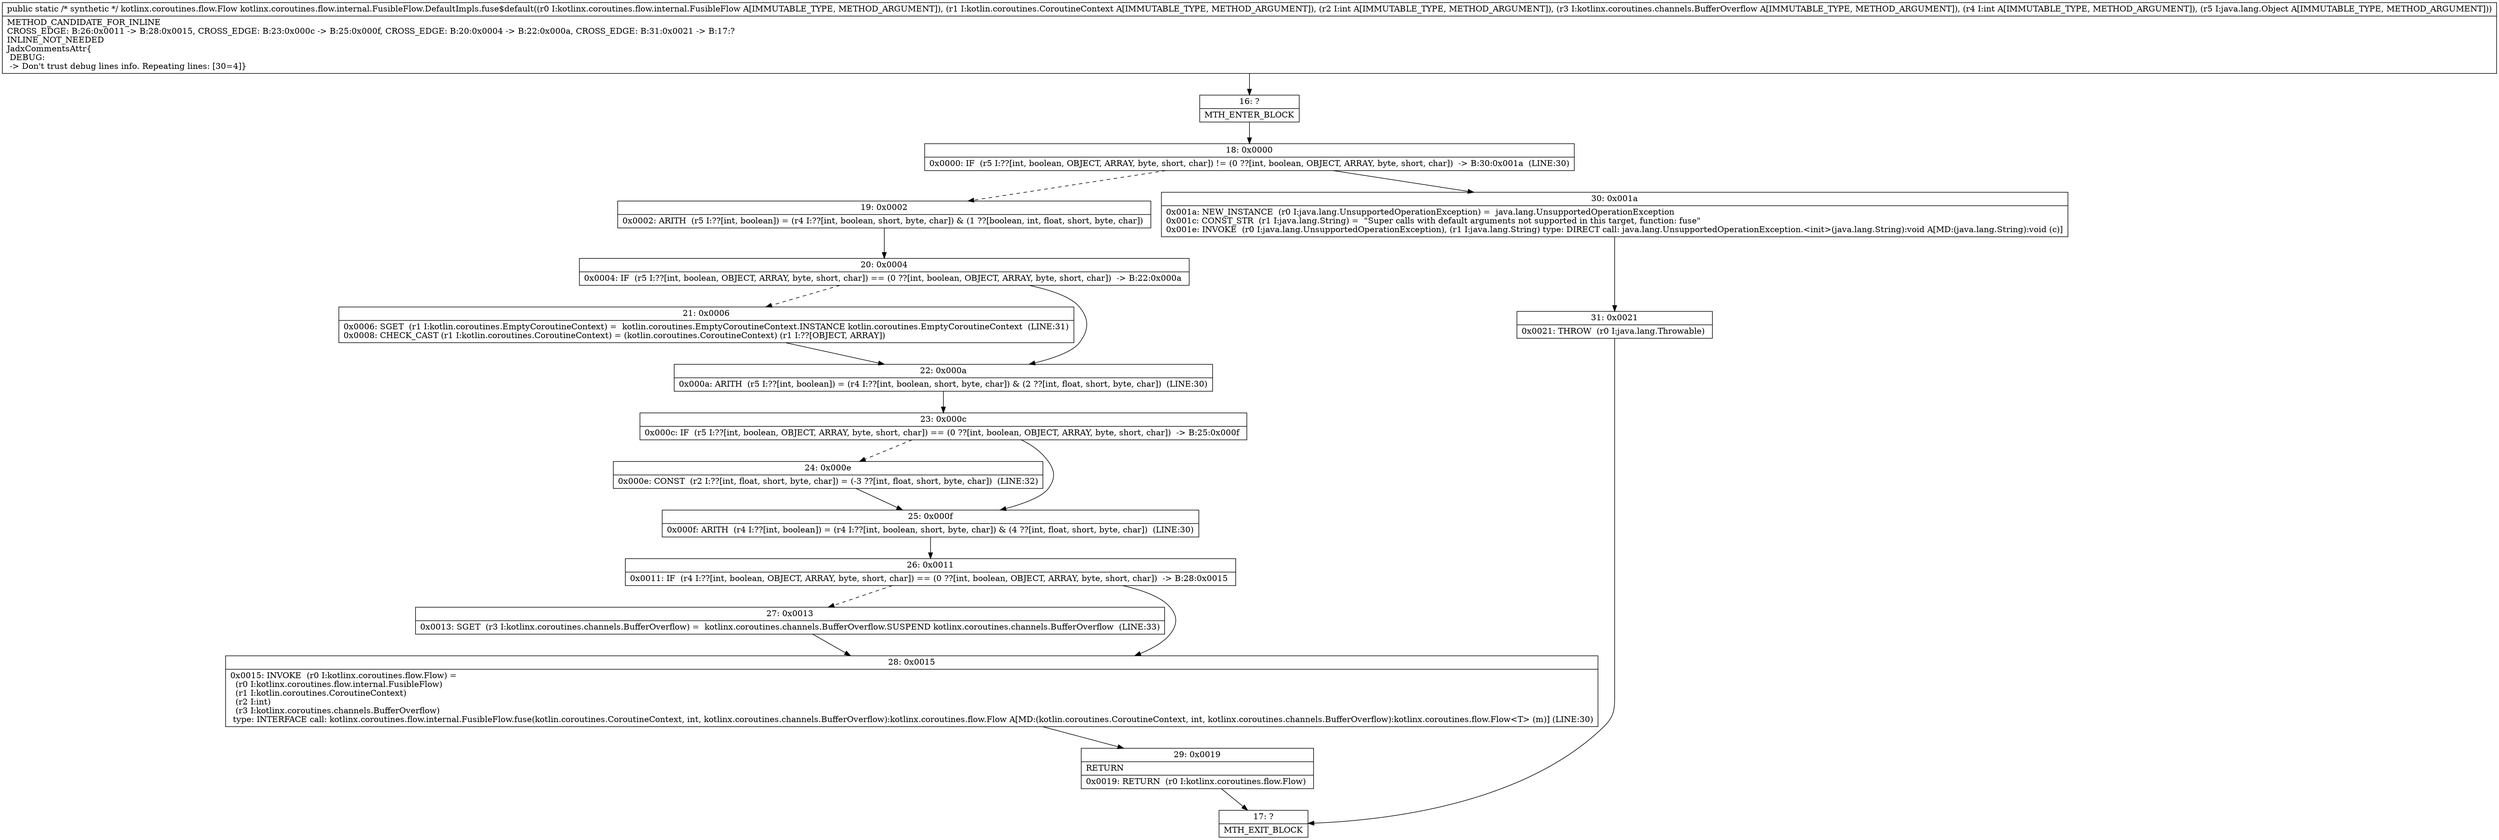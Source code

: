 digraph "CFG forkotlinx.coroutines.flow.internal.FusibleFlow.DefaultImpls.fuse$default(Lkotlinx\/coroutines\/flow\/internal\/FusibleFlow;Lkotlin\/coroutines\/CoroutineContext;ILkotlinx\/coroutines\/channels\/BufferOverflow;ILjava\/lang\/Object;)Lkotlinx\/coroutines\/flow\/Flow;" {
Node_16 [shape=record,label="{16\:\ ?|MTH_ENTER_BLOCK\l}"];
Node_18 [shape=record,label="{18\:\ 0x0000|0x0000: IF  (r5 I:??[int, boolean, OBJECT, ARRAY, byte, short, char]) != (0 ??[int, boolean, OBJECT, ARRAY, byte, short, char])  \-\> B:30:0x001a  (LINE:30)\l}"];
Node_19 [shape=record,label="{19\:\ 0x0002|0x0002: ARITH  (r5 I:??[int, boolean]) = (r4 I:??[int, boolean, short, byte, char]) & (1 ??[boolean, int, float, short, byte, char]) \l}"];
Node_20 [shape=record,label="{20\:\ 0x0004|0x0004: IF  (r5 I:??[int, boolean, OBJECT, ARRAY, byte, short, char]) == (0 ??[int, boolean, OBJECT, ARRAY, byte, short, char])  \-\> B:22:0x000a \l}"];
Node_21 [shape=record,label="{21\:\ 0x0006|0x0006: SGET  (r1 I:kotlin.coroutines.EmptyCoroutineContext) =  kotlin.coroutines.EmptyCoroutineContext.INSTANCE kotlin.coroutines.EmptyCoroutineContext  (LINE:31)\l0x0008: CHECK_CAST (r1 I:kotlin.coroutines.CoroutineContext) = (kotlin.coroutines.CoroutineContext) (r1 I:??[OBJECT, ARRAY]) \l}"];
Node_22 [shape=record,label="{22\:\ 0x000a|0x000a: ARITH  (r5 I:??[int, boolean]) = (r4 I:??[int, boolean, short, byte, char]) & (2 ??[int, float, short, byte, char])  (LINE:30)\l}"];
Node_23 [shape=record,label="{23\:\ 0x000c|0x000c: IF  (r5 I:??[int, boolean, OBJECT, ARRAY, byte, short, char]) == (0 ??[int, boolean, OBJECT, ARRAY, byte, short, char])  \-\> B:25:0x000f \l}"];
Node_24 [shape=record,label="{24\:\ 0x000e|0x000e: CONST  (r2 I:??[int, float, short, byte, char]) = (\-3 ??[int, float, short, byte, char])  (LINE:32)\l}"];
Node_25 [shape=record,label="{25\:\ 0x000f|0x000f: ARITH  (r4 I:??[int, boolean]) = (r4 I:??[int, boolean, short, byte, char]) & (4 ??[int, float, short, byte, char])  (LINE:30)\l}"];
Node_26 [shape=record,label="{26\:\ 0x0011|0x0011: IF  (r4 I:??[int, boolean, OBJECT, ARRAY, byte, short, char]) == (0 ??[int, boolean, OBJECT, ARRAY, byte, short, char])  \-\> B:28:0x0015 \l}"];
Node_27 [shape=record,label="{27\:\ 0x0013|0x0013: SGET  (r3 I:kotlinx.coroutines.channels.BufferOverflow) =  kotlinx.coroutines.channels.BufferOverflow.SUSPEND kotlinx.coroutines.channels.BufferOverflow  (LINE:33)\l}"];
Node_28 [shape=record,label="{28\:\ 0x0015|0x0015: INVOKE  (r0 I:kotlinx.coroutines.flow.Flow) = \l  (r0 I:kotlinx.coroutines.flow.internal.FusibleFlow)\l  (r1 I:kotlin.coroutines.CoroutineContext)\l  (r2 I:int)\l  (r3 I:kotlinx.coroutines.channels.BufferOverflow)\l type: INTERFACE call: kotlinx.coroutines.flow.internal.FusibleFlow.fuse(kotlin.coroutines.CoroutineContext, int, kotlinx.coroutines.channels.BufferOverflow):kotlinx.coroutines.flow.Flow A[MD:(kotlin.coroutines.CoroutineContext, int, kotlinx.coroutines.channels.BufferOverflow):kotlinx.coroutines.flow.Flow\<T\> (m)] (LINE:30)\l}"];
Node_29 [shape=record,label="{29\:\ 0x0019|RETURN\l|0x0019: RETURN  (r0 I:kotlinx.coroutines.flow.Flow) \l}"];
Node_17 [shape=record,label="{17\:\ ?|MTH_EXIT_BLOCK\l}"];
Node_30 [shape=record,label="{30\:\ 0x001a|0x001a: NEW_INSTANCE  (r0 I:java.lang.UnsupportedOperationException) =  java.lang.UnsupportedOperationException \l0x001c: CONST_STR  (r1 I:java.lang.String) =  \"Super calls with default arguments not supported in this target, function: fuse\" \l0x001e: INVOKE  (r0 I:java.lang.UnsupportedOperationException), (r1 I:java.lang.String) type: DIRECT call: java.lang.UnsupportedOperationException.\<init\>(java.lang.String):void A[MD:(java.lang.String):void (c)]\l}"];
Node_31 [shape=record,label="{31\:\ 0x0021|0x0021: THROW  (r0 I:java.lang.Throwable) \l}"];
MethodNode[shape=record,label="{public static \/* synthetic *\/ kotlinx.coroutines.flow.Flow kotlinx.coroutines.flow.internal.FusibleFlow.DefaultImpls.fuse$default((r0 I:kotlinx.coroutines.flow.internal.FusibleFlow A[IMMUTABLE_TYPE, METHOD_ARGUMENT]), (r1 I:kotlin.coroutines.CoroutineContext A[IMMUTABLE_TYPE, METHOD_ARGUMENT]), (r2 I:int A[IMMUTABLE_TYPE, METHOD_ARGUMENT]), (r3 I:kotlinx.coroutines.channels.BufferOverflow A[IMMUTABLE_TYPE, METHOD_ARGUMENT]), (r4 I:int A[IMMUTABLE_TYPE, METHOD_ARGUMENT]), (r5 I:java.lang.Object A[IMMUTABLE_TYPE, METHOD_ARGUMENT]))  | METHOD_CANDIDATE_FOR_INLINE\lCROSS_EDGE: B:26:0x0011 \-\> B:28:0x0015, CROSS_EDGE: B:23:0x000c \-\> B:25:0x000f, CROSS_EDGE: B:20:0x0004 \-\> B:22:0x000a, CROSS_EDGE: B:31:0x0021 \-\> B:17:?\lINLINE_NOT_NEEDED\lJadxCommentsAttr\{\l DEBUG: \l \-\> Don't trust debug lines info. Repeating lines: [30=4]\}\l}"];
MethodNode -> Node_16;Node_16 -> Node_18;
Node_18 -> Node_19[style=dashed];
Node_18 -> Node_30;
Node_19 -> Node_20;
Node_20 -> Node_21[style=dashed];
Node_20 -> Node_22;
Node_21 -> Node_22;
Node_22 -> Node_23;
Node_23 -> Node_24[style=dashed];
Node_23 -> Node_25;
Node_24 -> Node_25;
Node_25 -> Node_26;
Node_26 -> Node_27[style=dashed];
Node_26 -> Node_28;
Node_27 -> Node_28;
Node_28 -> Node_29;
Node_29 -> Node_17;
Node_30 -> Node_31;
Node_31 -> Node_17;
}

